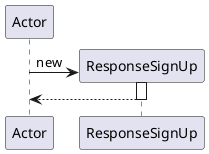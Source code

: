 @startuml
participant Actor
create ResponseSignUp
Actor -> ResponseSignUp : new
activate ResponseSignUp
return
@enduml
